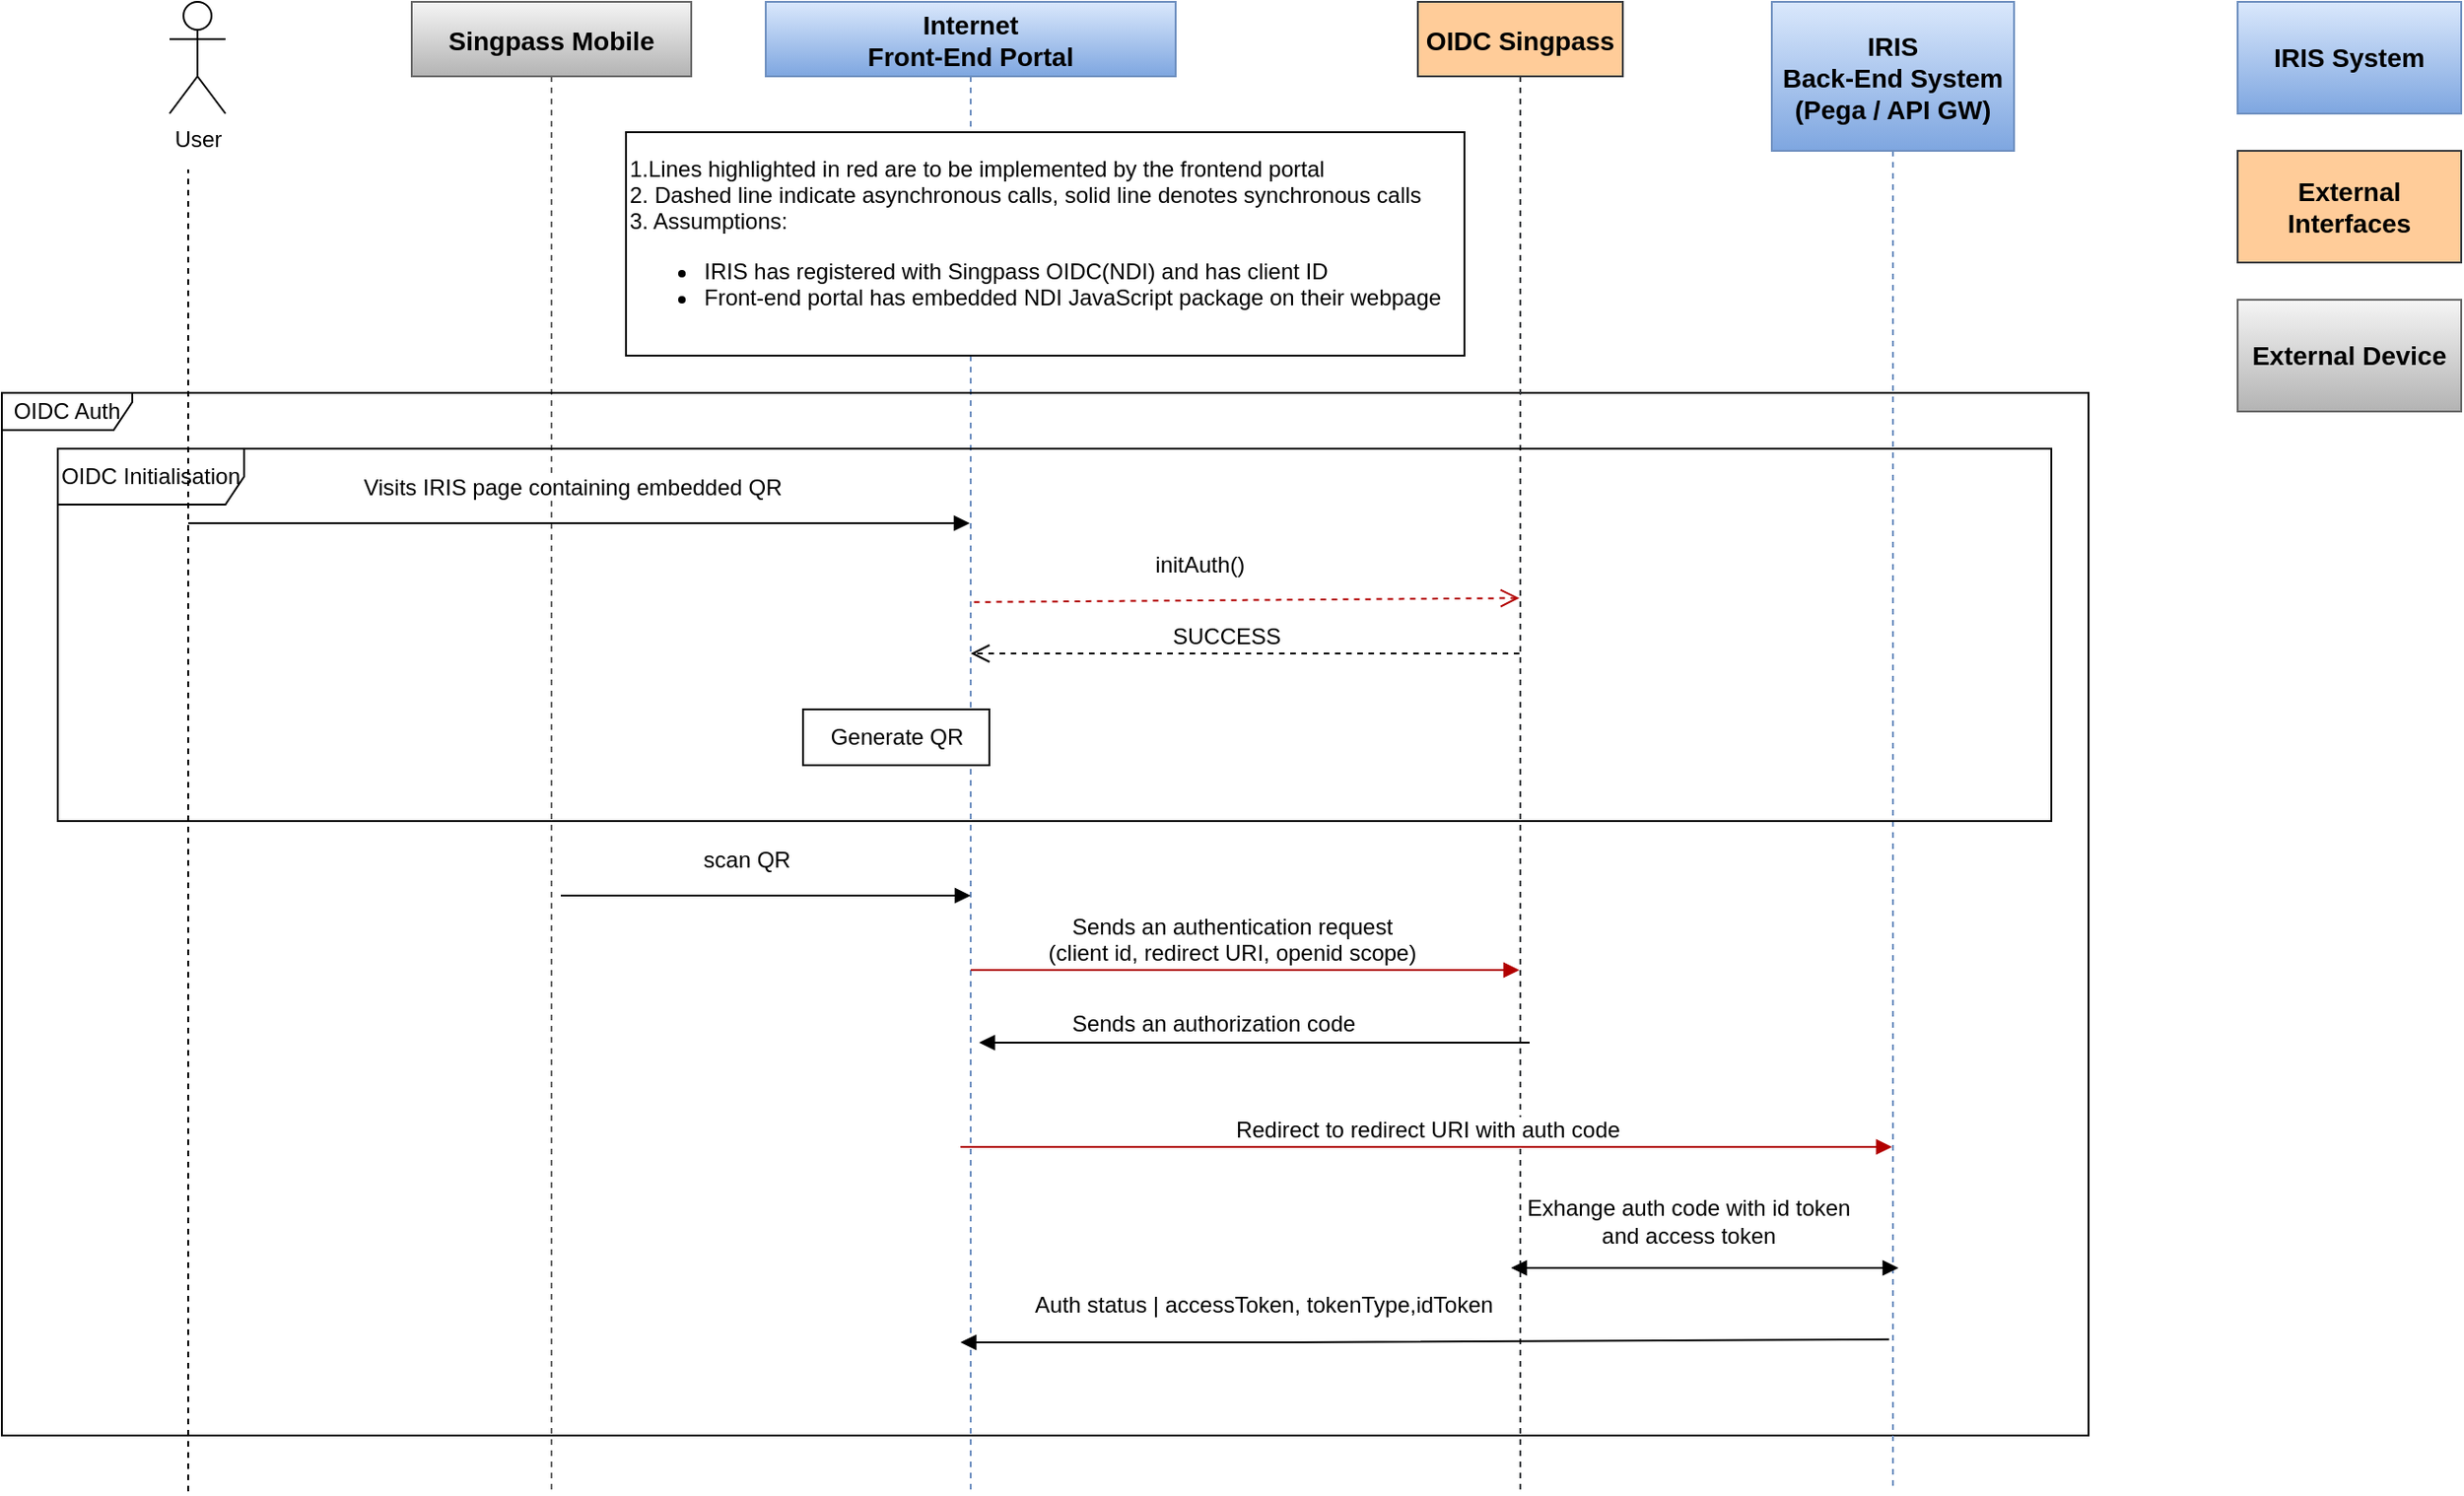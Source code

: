 <mxfile version="20.0.3" type="github">
  <diagram id="kgpKYQtTHZ0yAKxKKP6v" name="Page-1">
    <mxGraphModel dx="1157" dy="632" grid="1" gridSize="10" guides="1" tooltips="1" connect="1" arrows="1" fold="1" page="1" pageScale="1" pageWidth="850" pageHeight="1100" math="0" shadow="0">
      <root>
        <mxCell id="0" />
        <mxCell id="1" parent="0" />
        <mxCell id="3nuBFxr9cyL0pnOWT2aG-5" value="Singpass Mobile" style="shape=umlLifeline;perimeter=lifelinePerimeter;container=1;collapsible=0;recursiveResize=0;rounded=0;shadow=0;strokeWidth=1;fontSize=14;fontStyle=1;fillColor=#f5f5f5;strokeColor=#666666;gradientColor=#b3b3b3;" parent="1" vertex="1">
          <mxGeometry x="300" y="80" width="150" height="800" as="geometry" />
        </mxCell>
        <mxCell id="3nuBFxr9cyL0pnOWT2aG-8" value="Visits IRIS page containing embedded QR" style="verticalAlign=bottom;endArrow=block;shadow=0;strokeWidth=1;fontSize=12;" parent="1" target="-Dmsjx_ReHTggDWPPz3I-1" edge="1">
          <mxGeometry x="-0.011" y="10" relative="1" as="geometry">
            <mxPoint x="180" y="360" as="sourcePoint" />
            <mxPoint x="470" y="360.0" as="targetPoint" />
            <mxPoint x="-1" as="offset" />
          </mxGeometry>
        </mxCell>
        <mxCell id="-Dmsjx_ReHTggDWPPz3I-1" value="Internet &#xa;Front-End Portal" style="shape=umlLifeline;perimeter=lifelinePerimeter;container=1;collapsible=0;recursiveResize=0;rounded=0;shadow=0;strokeWidth=1;fillColor=#dae8fc;strokeColor=#6c8ebf;fontSize=14;fontStyle=1;gradientColor=#7ea6e0;" vertex="1" parent="1">
          <mxGeometry x="490" y="80" width="220" height="800" as="geometry" />
        </mxCell>
        <mxCell id="-Dmsjx_ReHTggDWPPz3I-7" value="1.Lines highlighted in red are to be implemented by the frontend portal&lt;br&gt;&lt;div style=&quot;&quot;&gt;&lt;span style=&quot;background-color: initial;&quot;&gt;2. Dashed line indicate asynchronous calls, solid line denotes synchronous calls&amp;nbsp;&lt;/span&gt;&lt;/div&gt;&lt;div style=&quot;&quot;&gt;&lt;span style=&quot;background-color: initial;&quot;&gt;3. Assumptions:&lt;/span&gt;&lt;/div&gt;&lt;div style=&quot;&quot;&gt;&lt;ul&gt;&lt;li&gt;&lt;span style=&quot;background-color: initial;&quot;&gt;IRIS has registered with Singpass OIDC(NDI) and has client ID&lt;/span&gt;&lt;/li&gt;&lt;li&gt;&lt;span style=&quot;background-color: initial;&quot;&gt;Front-end portal has embedded NDI JavaScript package on their webpage&lt;/span&gt;&lt;/li&gt;&lt;/ul&gt;&lt;/div&gt;" style="rounded=0;whiteSpace=wrap;html=1;align=left;" vertex="1" parent="-Dmsjx_ReHTggDWPPz3I-1">
          <mxGeometry x="-75" y="70" width="450" height="120" as="geometry" />
        </mxCell>
        <mxCell id="-Dmsjx_ReHTggDWPPz3I-13" value="SUCCESS" style="verticalAlign=bottom;endArrow=open;dashed=1;endSize=8;shadow=0;strokeWidth=1;fontSize=12;" edge="1" parent="-Dmsjx_ReHTggDWPPz3I-1">
          <mxGeometry x="0.065" relative="1" as="geometry">
            <mxPoint x="110" y="350" as="targetPoint" />
            <mxPoint x="404.5" y="350" as="sourcePoint" />
            <mxPoint as="offset" />
          </mxGeometry>
        </mxCell>
        <mxCell id="-Dmsjx_ReHTggDWPPz3I-14" value="Generate QR" style="html=1;" vertex="1" parent="-Dmsjx_ReHTggDWPPz3I-1">
          <mxGeometry x="20" y="380" width="100" height="30" as="geometry" />
        </mxCell>
        <mxCell id="-Dmsjx_ReHTggDWPPz3I-8" value="OIDC Auth" style="shape=umlFrame;whiteSpace=wrap;html=1;width=70;height=20;" vertex="1" parent="-Dmsjx_ReHTggDWPPz3I-1">
          <mxGeometry x="-410" y="210" width="1120" height="560" as="geometry" />
        </mxCell>
        <mxCell id="-Dmsjx_ReHTggDWPPz3I-3" value="OIDC Singpass" style="shape=umlLifeline;perimeter=lifelinePerimeter;container=1;collapsible=0;recursiveResize=0;rounded=0;shadow=0;strokeWidth=1;fillColor=#ffcc99;strokeColor=#36393d;fontSize=14;fontStyle=1;" vertex="1" parent="1">
          <mxGeometry x="840" y="80" width="110" height="800" as="geometry" />
        </mxCell>
        <mxCell id="-Dmsjx_ReHTggDWPPz3I-5" value="IRIS&#xa;Back-End System&#xa;(Pega / API GW)" style="shape=umlLifeline;perimeter=lifelinePerimeter;container=1;collapsible=0;recursiveResize=0;rounded=0;shadow=0;strokeWidth=1;fillColor=#dae8fc;strokeColor=#6c8ebf;fontSize=14;fontStyle=1;size=80;gradientColor=#7ea6e0;" vertex="1" parent="1">
          <mxGeometry x="1030" y="80" width="130" height="800" as="geometry" />
        </mxCell>
        <mxCell id="-Dmsjx_ReHTggDWPPz3I-9" value="OIDC Initialisation" style="shape=umlFrame;whiteSpace=wrap;html=1;width=100;height=30;" vertex="1" parent="1">
          <mxGeometry x="110" y="320" width="1070" height="200" as="geometry" />
        </mxCell>
        <mxCell id="-Dmsjx_ReHTggDWPPz3I-15" value="scan QR" style="verticalAlign=bottom;endArrow=block;entryX=0;entryY=0;shadow=0;strokeWidth=1;fontSize=12;" edge="1" parent="1">
          <mxGeometry x="-0.091" y="10" relative="1" as="geometry">
            <mxPoint x="380" y="560" as="sourcePoint" />
            <mxPoint x="600" y="560.0" as="targetPoint" />
            <mxPoint as="offset" />
          </mxGeometry>
        </mxCell>
        <mxCell id="-Dmsjx_ReHTggDWPPz3I-16" value="Sends an authentication request&#xa;(client id, redirect URI, openid scope)" style="verticalAlign=bottom;endArrow=block;shadow=0;strokeWidth=1;fontSize=12;fillColor=#e51400;strokeColor=#B20000;" edge="1" parent="1" target="-Dmsjx_ReHTggDWPPz3I-3">
          <mxGeometry x="-0.045" relative="1" as="geometry">
            <mxPoint x="600" y="600" as="sourcePoint" />
            <mxPoint x="889.5" y="600" as="targetPoint" />
            <Array as="points">
              <mxPoint x="720" y="600" />
            </Array>
            <mxPoint as="offset" />
          </mxGeometry>
        </mxCell>
        <mxCell id="-Dmsjx_ReHTggDWPPz3I-17" value="&lt;font style=&quot;font-size: 12px;&quot;&gt;Sends an authorization code&lt;/font&gt;" style="html=1;verticalAlign=bottom;endArrow=block;rounded=0;fontFamily=Helvetica;fontSize=14;" edge="1" parent="1">
          <mxGeometry x="0.151" width="80" relative="1" as="geometry">
            <mxPoint x="900" y="639" as="sourcePoint" />
            <mxPoint x="604.5" y="639" as="targetPoint" />
            <Array as="points">
              <mxPoint x="710" y="639" />
            </Array>
            <mxPoint as="offset" />
          </mxGeometry>
        </mxCell>
        <mxCell id="-Dmsjx_ReHTggDWPPz3I-19" value="Redirect to redirect URI with auth code" style="html=1;verticalAlign=bottom;endArrow=block;rounded=0;fontFamily=Helvetica;fontSize=12;fillColor=#e51400;strokeColor=#B20000;" edge="1" parent="1">
          <mxGeometry width="80" relative="1" as="geometry">
            <mxPoint x="594.5" y="695" as="sourcePoint" />
            <mxPoint x="1094.5" y="695" as="targetPoint" />
          </mxGeometry>
        </mxCell>
        <mxCell id="-Dmsjx_ReHTggDWPPz3I-20" value="&lt;span style=&quot;background-color: rgb(255, 255, 255);&quot;&gt;Exhange auth code with id token&lt;/span&gt;&lt;br style=&quot;background-color: rgb(255, 255, 255);&quot;&gt;&lt;span style=&quot;background-color: rgb(255, 255, 255);&quot;&gt;and access token&lt;/span&gt;" style="text;html=1;align=center;verticalAlign=middle;resizable=0;points=[];autosize=1;strokeColor=none;fillColor=none;fontSize=12;fontFamily=Helvetica;" vertex="1" parent="1">
          <mxGeometry x="890" y="720" width="190" height="30" as="geometry" />
        </mxCell>
        <mxCell id="-Dmsjx_ReHTggDWPPz3I-21" value="" style="endArrow=block;startArrow=block;endFill=1;startFill=1;html=1;rounded=0;fontFamily=Helvetica;fontSize=12;" edge="1" parent="1">
          <mxGeometry width="160" relative="1" as="geometry">
            <mxPoint x="890" y="760" as="sourcePoint" />
            <mxPoint x="1098" y="760" as="targetPoint" />
          </mxGeometry>
        </mxCell>
        <mxCell id="-Dmsjx_ReHTggDWPPz3I-22" value="&lt;span style=&quot;font-size: 12px;&quot;&gt;Auth status | accessToken, tokenType,idToken&lt;/span&gt;" style="html=1;verticalAlign=bottom;endArrow=block;rounded=0;fontFamily=Helvetica;fontSize=14;exitX=0.484;exitY=0.846;exitDx=0;exitDy=0;exitPerimeter=0;" edge="1" parent="1">
          <mxGeometry x="0.352" y="-10" width="80" relative="1" as="geometry">
            <mxPoint x="1092.92" y="798.32" as="sourcePoint" />
            <mxPoint x="594.5" y="800" as="targetPoint" />
            <Array as="points">
              <mxPoint x="770" y="800" />
            </Array>
            <mxPoint x="1" as="offset" />
          </mxGeometry>
        </mxCell>
        <mxCell id="-Dmsjx_ReHTggDWPPz3I-25" value="User" style="shape=umlActor;verticalLabelPosition=bottom;verticalAlign=top;html=1;fontSize=12;" vertex="1" parent="1">
          <mxGeometry x="170" y="80" width="30" height="60" as="geometry" />
        </mxCell>
        <mxCell id="-Dmsjx_ReHTggDWPPz3I-28" value="" style="endArrow=none;dashed=1;html=1;rounded=1;fontSize=12;" edge="1" parent="1">
          <mxGeometry width="50" height="50" relative="1" as="geometry">
            <mxPoint x="180" y="880" as="sourcePoint" />
            <mxPoint x="180" y="170" as="targetPoint" />
          </mxGeometry>
        </mxCell>
        <mxCell id="-Dmsjx_ReHTggDWPPz3I-31" value="&lt;font style=&quot;font-size: 14px;&quot;&gt;&lt;b&gt;IRIS System&lt;/b&gt;&lt;/font&gt;" style="rounded=0;whiteSpace=wrap;html=1;fontSize=12;fillColor=#dae8fc;gradientColor=#7ea6e0;strokeColor=#6c8ebf;" vertex="1" parent="1">
          <mxGeometry x="1280" y="80" width="120" height="60" as="geometry" />
        </mxCell>
        <mxCell id="-Dmsjx_ReHTggDWPPz3I-32" value="&lt;font style=&quot;font-size: 14px;&quot;&gt;&lt;b&gt;External Interfaces&lt;/b&gt;&lt;/font&gt;" style="rounded=0;whiteSpace=wrap;html=1;fontSize=12;fillColor=#ffcc99;strokeColor=#36393d;" vertex="1" parent="1">
          <mxGeometry x="1280" y="160" width="120" height="60" as="geometry" />
        </mxCell>
        <mxCell id="-Dmsjx_ReHTggDWPPz3I-12" value="initAuth()" style="verticalAlign=bottom;endArrow=open;dashed=1;endSize=8;shadow=0;strokeWidth=1;fillColor=#e51400;strokeColor=#B20000;fontSize=12;exitX=0.508;exitY=0.403;exitDx=0;exitDy=0;exitPerimeter=0;" edge="1" parent="1" source="-Dmsjx_ReHTggDWPPz3I-1">
          <mxGeometry x="-0.171" y="10" relative="1" as="geometry">
            <mxPoint x="894.5" y="400.22" as="targetPoint" />
            <mxPoint x="610.04" y="400.22" as="sourcePoint" />
            <mxPoint as="offset" />
          </mxGeometry>
        </mxCell>
        <mxCell id="-Dmsjx_ReHTggDWPPz3I-33" value="&lt;b&gt;External Device&lt;/b&gt;" style="rounded=0;whiteSpace=wrap;html=1;fontSize=14;fillColor=#f5f5f5;strokeColor=#666666;gradientColor=#b3b3b3;" vertex="1" parent="1">
          <mxGeometry x="1280" y="240" width="120" height="60" as="geometry" />
        </mxCell>
      </root>
    </mxGraphModel>
  </diagram>
</mxfile>
